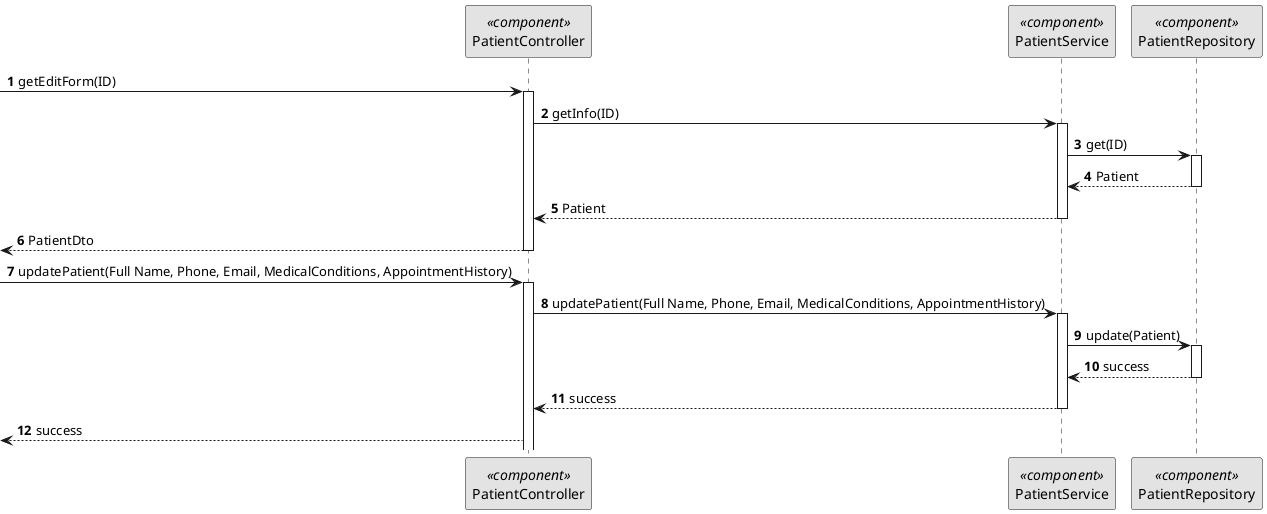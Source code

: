 @startuml 5.1.4
skinparam monochrome true
skinparam packageStyle rectangle
skinparam shadowing false

autonumber

participant "PatientController" as CTRL <<component>>
participant "PatientService" as SERV <<component>>
participant "PatientRepository" as REPO <<component>>


-> CTRL: getEditForm(ID)
activate CTRL
CTRL -> SERV: getInfo(ID)
activate SERV
SERV -> REPO: get(ID)
activate REPO
REPO --> SERV: Patient
deactivate REPO
SERV --> CTRL: Patient
deactivate SERV
<-- CTRL : PatientDto
deactivate CTRL
 -> CTRL: updatePatient(Full Name, Phone, Email, MedicalConditions, AppointmentHistory)
activate CTRL
CTRL -> SERV: updatePatient(Full Name, Phone, Email, MedicalConditions, AppointmentHistory)
activate SERV
SERV -> REPO: update(Patient)
activate REPO
REPO --> SERV: success
deactivate REPO
SERV --> CTRL: success
deactivate SERV
<-- CTRL  : success



@enduml